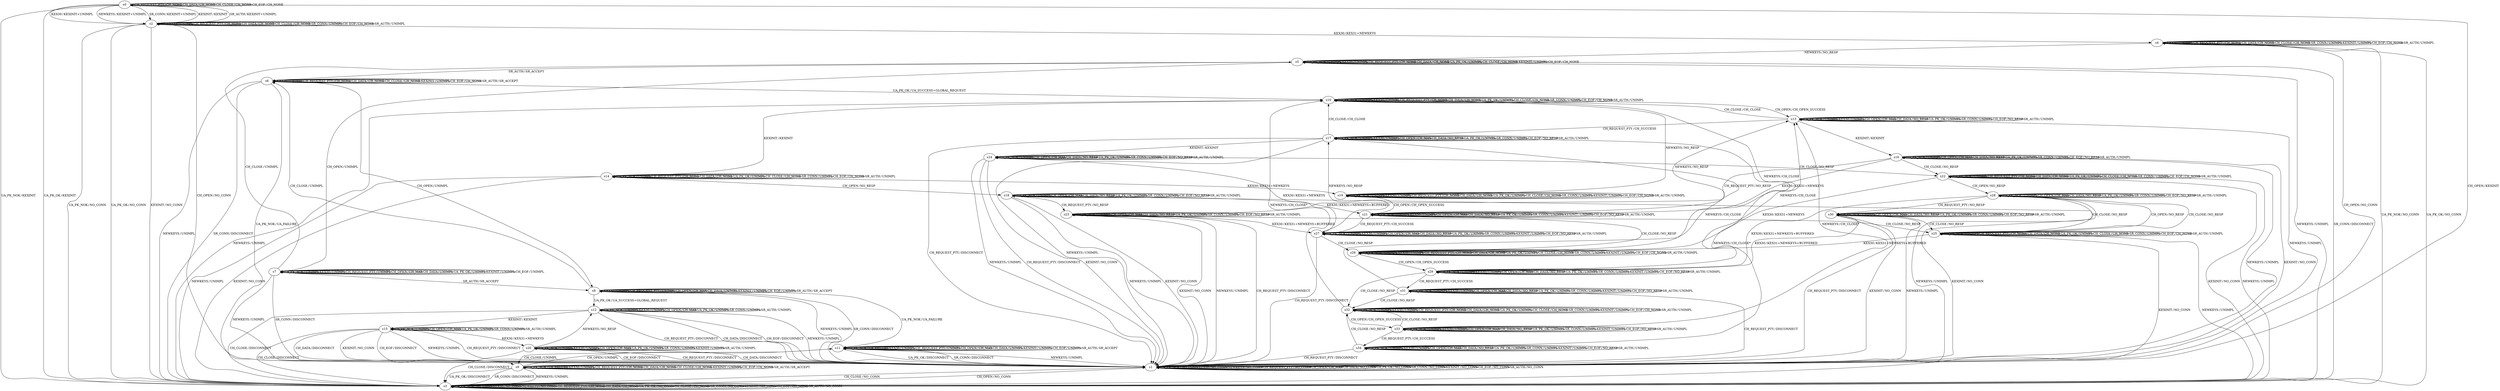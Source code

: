 digraph G {
label=""
s0
s1
s2
s3
s4
s5
s6
s7
s8
s9
s10
s11
s12
s13
s14
s15
s16
s17
s18
s19
s20
s21
s22
s23
s24
s25
s26
s27
s28
s29
s30
s31
s32
s33
s34
s0 [label="s0"];
s0 -> s3[label=<<table border="0" cellpadding="1" cellspacing="0"><tr><td>UA_PK_NOK</td><td>/</td><td>KEXINIT</td></tr></table>>]
s0 -> s2[label=<<table border="0" cellpadding="1" cellspacing="0"><tr><td>KEX30</td><td>/</td><td>KEXINIT+UNIMPL</td></tr></table>>]
s0 -> s2[label=<<table border="0" cellpadding="1" cellspacing="0"><tr><td>NEWKEYS</td><td>/</td><td>KEXINIT+UNIMPL</td></tr></table>>]
s0 -> s0[label=<<table border="0" cellpadding="1" cellspacing="0"><tr><td>CH_REQUEST_PTY</td><td>/</td><td>CH_NONE</td></tr></table>>]
s0 -> s1[label=<<table border="0" cellpadding="1" cellspacing="0"><tr><td>CH_OPEN</td><td>/</td><td>KEXINIT</td></tr></table>>]
s0 -> s0[label=<<table border="0" cellpadding="1" cellspacing="0"><tr><td>CH_DATA</td><td>/</td><td>CH_NONE</td></tr></table>>]
s0 -> s3[label=<<table border="0" cellpadding="1" cellspacing="0"><tr><td>UA_PK_OK</td><td>/</td><td>KEXINIT</td></tr></table>>]
s0 -> s0[label=<<table border="0" cellpadding="1" cellspacing="0"><tr><td>CH_CLOSE</td><td>/</td><td>CH_NONE</td></tr></table>>]
s0 -> s2[label=<<table border="0" cellpadding="1" cellspacing="0"><tr><td>SR_CONN</td><td>/</td><td>KEXINIT+UNIMPL</td></tr></table>>]
s0 -> s2[label=<<table border="0" cellpadding="1" cellspacing="0"><tr><td>KEXINIT</td><td>/</td><td>KEXINIT</td></tr></table>>]
s0 -> s0[label=<<table border="0" cellpadding="1" cellspacing="0"><tr><td>CH_EOF</td><td>/</td><td>CH_NONE</td></tr></table>>]
s0 -> s2[label=<<table border="0" cellpadding="1" cellspacing="0"><tr><td>SR_AUTH</td><td>/</td><td>KEXINIT+UNIMPL</td></tr></table>>]
s1 [label="s1"];
s1 -> s1[label=<<table border="0" cellpadding="1" cellspacing="0"><tr><td>UA_PK_NOK</td><td>/</td><td>NO_CONN</td></tr></table>>]
s1 -> s1[label=<<table border="0" cellpadding="1" cellspacing="0"><tr><td>KEX30</td><td>/</td><td>NO_CONN</td></tr></table>>]
s1 -> s1[label=<<table border="0" cellpadding="1" cellspacing="0"><tr><td>NEWKEYS</td><td>/</td><td>NO_CONN</td></tr></table>>]
s1 -> s1[label=<<table border="0" cellpadding="1" cellspacing="0"><tr><td>CH_REQUEST_PTY</td><td>/</td><td>NO_CONN</td></tr></table>>]
s1 -> s1[label=<<table border="0" cellpadding="1" cellspacing="0"><tr><td>CH_OPEN</td><td>/</td><td>CH_MAX</td></tr></table>>]
s1 -> s1[label=<<table border="0" cellpadding="1" cellspacing="0"><tr><td>CH_DATA</td><td>/</td><td>NO_CONN</td></tr></table>>]
s1 -> s1[label=<<table border="0" cellpadding="1" cellspacing="0"><tr><td>UA_PK_OK</td><td>/</td><td>NO_CONN</td></tr></table>>]
s1 -> s3[label=<<table border="0" cellpadding="1" cellspacing="0"><tr><td>CH_CLOSE</td><td>/</td><td>NO_CONN</td></tr></table>>]
s1 -> s1[label=<<table border="0" cellpadding="1" cellspacing="0"><tr><td>SR_CONN</td><td>/</td><td>NO_CONN</td></tr></table>>]
s1 -> s1[label=<<table border="0" cellpadding="1" cellspacing="0"><tr><td>KEXINIT</td><td>/</td><td>NO_CONN</td></tr></table>>]
s1 -> s1[label=<<table border="0" cellpadding="1" cellspacing="0"><tr><td>CH_EOF</td><td>/</td><td>NO_CONN</td></tr></table>>]
s1 -> s1[label=<<table border="0" cellpadding="1" cellspacing="0"><tr><td>SR_AUTH</td><td>/</td><td>NO_CONN</td></tr></table>>]
s2 [label="s2"];
s2 -> s3[label=<<table border="0" cellpadding="1" cellspacing="0"><tr><td>UA_PK_NOK</td><td>/</td><td>NO_CONN</td></tr></table>>]
s2 -> s4[label=<<table border="0" cellpadding="1" cellspacing="0"><tr><td>KEX30</td><td>/</td><td>KEX31+NEWKEYS</td></tr></table>>]
s2 -> s2[label=<<table border="0" cellpadding="1" cellspacing="0"><tr><td>NEWKEYS</td><td>/</td><td>UNIMPL</td></tr></table>>]
s2 -> s2[label=<<table border="0" cellpadding="1" cellspacing="0"><tr><td>CH_REQUEST_PTY</td><td>/</td><td>CH_NONE</td></tr></table>>]
s2 -> s1[label=<<table border="0" cellpadding="1" cellspacing="0"><tr><td>CH_OPEN</td><td>/</td><td>NO_CONN</td></tr></table>>]
s2 -> s2[label=<<table border="0" cellpadding="1" cellspacing="0"><tr><td>CH_DATA</td><td>/</td><td>CH_NONE</td></tr></table>>]
s2 -> s3[label=<<table border="0" cellpadding="1" cellspacing="0"><tr><td>UA_PK_OK</td><td>/</td><td>NO_CONN</td></tr></table>>]
s2 -> s2[label=<<table border="0" cellpadding="1" cellspacing="0"><tr><td>CH_CLOSE</td><td>/</td><td>CH_NONE</td></tr></table>>]
s2 -> s2[label=<<table border="0" cellpadding="1" cellspacing="0"><tr><td>SR_CONN</td><td>/</td><td>UNIMPL</td></tr></table>>]
s2 -> s3[label=<<table border="0" cellpadding="1" cellspacing="0"><tr><td>KEXINIT</td><td>/</td><td>NO_CONN</td></tr></table>>]
s2 -> s2[label=<<table border="0" cellpadding="1" cellspacing="0"><tr><td>CH_EOF</td><td>/</td><td>CH_NONE</td></tr></table>>]
s2 -> s2[label=<<table border="0" cellpadding="1" cellspacing="0"><tr><td>SR_AUTH</td><td>/</td><td>UNIMPL</td></tr></table>>]
s3 [label="s3"];
s3 -> s3[label=<<table border="0" cellpadding="1" cellspacing="0"><tr><td>UA_PK_NOK</td><td>/</td><td>NO_CONN</td></tr></table>>]
s3 -> s3[label=<<table border="0" cellpadding="1" cellspacing="0"><tr><td>KEX30</td><td>/</td><td>NO_CONN</td></tr></table>>]
s3 -> s3[label=<<table border="0" cellpadding="1" cellspacing="0"><tr><td>NEWKEYS</td><td>/</td><td>NO_CONN</td></tr></table>>]
s3 -> s3[label=<<table border="0" cellpadding="1" cellspacing="0"><tr><td>CH_REQUEST_PTY</td><td>/</td><td>CH_NONE</td></tr></table>>]
s3 -> s1[label=<<table border="0" cellpadding="1" cellspacing="0"><tr><td>CH_OPEN</td><td>/</td><td>NO_CONN</td></tr></table>>]
s3 -> s3[label=<<table border="0" cellpadding="1" cellspacing="0"><tr><td>CH_DATA</td><td>/</td><td>CH_NONE</td></tr></table>>]
s3 -> s3[label=<<table border="0" cellpadding="1" cellspacing="0"><tr><td>UA_PK_OK</td><td>/</td><td>NO_CONN</td></tr></table>>]
s3 -> s3[label=<<table border="0" cellpadding="1" cellspacing="0"><tr><td>CH_CLOSE</td><td>/</td><td>CH_NONE</td></tr></table>>]
s3 -> s3[label=<<table border="0" cellpadding="1" cellspacing="0"><tr><td>SR_CONN</td><td>/</td><td>NO_CONN</td></tr></table>>]
s3 -> s3[label=<<table border="0" cellpadding="1" cellspacing="0"><tr><td>KEXINIT</td><td>/</td><td>NO_CONN</td></tr></table>>]
s3 -> s3[label=<<table border="0" cellpadding="1" cellspacing="0"><tr><td>CH_EOF</td><td>/</td><td>CH_NONE</td></tr></table>>]
s3 -> s3[label=<<table border="0" cellpadding="1" cellspacing="0"><tr><td>SR_AUTH</td><td>/</td><td>NO_CONN</td></tr></table>>]
s4 [label="s4"];
s4 -> s3[label=<<table border="0" cellpadding="1" cellspacing="0"><tr><td>UA_PK_NOK</td><td>/</td><td>NO_CONN</td></tr></table>>]
s4 -> s4[label=<<table border="0" cellpadding="1" cellspacing="0"><tr><td>KEX30</td><td>/</td><td>UNIMPL</td></tr></table>>]
s4 -> s5[label=<<table border="0" cellpadding="1" cellspacing="0"><tr><td>NEWKEYS</td><td>/</td><td>NO_RESP</td></tr></table>>]
s4 -> s4[label=<<table border="0" cellpadding="1" cellspacing="0"><tr><td>CH_REQUEST_PTY</td><td>/</td><td>CH_NONE</td></tr></table>>]
s4 -> s1[label=<<table border="0" cellpadding="1" cellspacing="0"><tr><td>CH_OPEN</td><td>/</td><td>NO_CONN</td></tr></table>>]
s4 -> s4[label=<<table border="0" cellpadding="1" cellspacing="0"><tr><td>CH_DATA</td><td>/</td><td>CH_NONE</td></tr></table>>]
s4 -> s3[label=<<table border="0" cellpadding="1" cellspacing="0"><tr><td>UA_PK_OK</td><td>/</td><td>NO_CONN</td></tr></table>>]
s4 -> s4[label=<<table border="0" cellpadding="1" cellspacing="0"><tr><td>CH_CLOSE</td><td>/</td><td>CH_NONE</td></tr></table>>]
s4 -> s4[label=<<table border="0" cellpadding="1" cellspacing="0"><tr><td>SR_CONN</td><td>/</td><td>UNIMPL</td></tr></table>>]
s4 -> s4[label=<<table border="0" cellpadding="1" cellspacing="0"><tr><td>KEXINIT</td><td>/</td><td>UNIMPL</td></tr></table>>]
s4 -> s4[label=<<table border="0" cellpadding="1" cellspacing="0"><tr><td>CH_EOF</td><td>/</td><td>CH_NONE</td></tr></table>>]
s4 -> s4[label=<<table border="0" cellpadding="1" cellspacing="0"><tr><td>SR_AUTH</td><td>/</td><td>UNIMPL</td></tr></table>>]
s5 [label="s5"];
s5 -> s5[label=<<table border="0" cellpadding="1" cellspacing="0"><tr><td>UA_PK_NOK</td><td>/</td><td>UNIMPL</td></tr></table>>]
s5 -> s5[label=<<table border="0" cellpadding="1" cellspacing="0"><tr><td>KEX30</td><td>/</td><td>UNIMPL</td></tr></table>>]
s5 -> s3[label=<<table border="0" cellpadding="1" cellspacing="0"><tr><td>NEWKEYS</td><td>/</td><td>UNIMPL</td></tr></table>>]
s5 -> s5[label=<<table border="0" cellpadding="1" cellspacing="0"><tr><td>CH_REQUEST_PTY</td><td>/</td><td>CH_NONE</td></tr></table>>]
s5 -> s7[label=<<table border="0" cellpadding="1" cellspacing="0"><tr><td>CH_OPEN</td><td>/</td><td>UNIMPL</td></tr></table>>]
s5 -> s5[label=<<table border="0" cellpadding="1" cellspacing="0"><tr><td>CH_DATA</td><td>/</td><td>CH_NONE</td></tr></table>>]
s5 -> s5[label=<<table border="0" cellpadding="1" cellspacing="0"><tr><td>UA_PK_OK</td><td>/</td><td>UNIMPL</td></tr></table>>]
s5 -> s5[label=<<table border="0" cellpadding="1" cellspacing="0"><tr><td>CH_CLOSE</td><td>/</td><td>CH_NONE</td></tr></table>>]
s5 -> s3[label=<<table border="0" cellpadding="1" cellspacing="0"><tr><td>SR_CONN</td><td>/</td><td>DISCONNECT</td></tr></table>>]
s5 -> s5[label=<<table border="0" cellpadding="1" cellspacing="0"><tr><td>KEXINIT</td><td>/</td><td>UNIMPL</td></tr></table>>]
s5 -> s5[label=<<table border="0" cellpadding="1" cellspacing="0"><tr><td>CH_EOF</td><td>/</td><td>CH_NONE</td></tr></table>>]
s5 -> s6[label=<<table border="0" cellpadding="1" cellspacing="0"><tr><td>SR_AUTH</td><td>/</td><td>SR_ACCEPT</td></tr></table>>]
s6 [label="s6"];
s6 -> s9[label=<<table border="0" cellpadding="1" cellspacing="0"><tr><td>UA_PK_NOK</td><td>/</td><td>UA_FAILURE</td></tr></table>>]
s6 -> s6[label=<<table border="0" cellpadding="1" cellspacing="0"><tr><td>KEX30</td><td>/</td><td>UNIMPL</td></tr></table>>]
s6 -> s3[label=<<table border="0" cellpadding="1" cellspacing="0"><tr><td>NEWKEYS</td><td>/</td><td>UNIMPL</td></tr></table>>]
s6 -> s6[label=<<table border="0" cellpadding="1" cellspacing="0"><tr><td>CH_REQUEST_PTY</td><td>/</td><td>CH_NONE</td></tr></table>>]
s6 -> s8[label=<<table border="0" cellpadding="1" cellspacing="0"><tr><td>CH_OPEN</td><td>/</td><td>UNIMPL</td></tr></table>>]
s6 -> s6[label=<<table border="0" cellpadding="1" cellspacing="0"><tr><td>CH_DATA</td><td>/</td><td>CH_NONE</td></tr></table>>]
s6 -> s10[label=<<table border="0" cellpadding="1" cellspacing="0"><tr><td>UA_PK_OK</td><td>/</td><td>UA_SUCCESS+GLOBAL_REQUEST</td></tr></table>>]
s6 -> s6[label=<<table border="0" cellpadding="1" cellspacing="0"><tr><td>CH_CLOSE</td><td>/</td><td>CH_NONE</td></tr></table>>]
s6 -> s3[label=<<table border="0" cellpadding="1" cellspacing="0"><tr><td>SR_CONN</td><td>/</td><td>DISCONNECT</td></tr></table>>]
s6 -> s6[label=<<table border="0" cellpadding="1" cellspacing="0"><tr><td>KEXINIT</td><td>/</td><td>UNIMPL</td></tr></table>>]
s6 -> s6[label=<<table border="0" cellpadding="1" cellspacing="0"><tr><td>CH_EOF</td><td>/</td><td>CH_NONE</td></tr></table>>]
s6 -> s6[label=<<table border="0" cellpadding="1" cellspacing="0"><tr><td>SR_AUTH</td><td>/</td><td>SR_ACCEPT</td></tr></table>>]
s7 [label="s7"];
s7 -> s7[label=<<table border="0" cellpadding="1" cellspacing="0"><tr><td>UA_PK_NOK</td><td>/</td><td>UNIMPL</td></tr></table>>]
s7 -> s7[label=<<table border="0" cellpadding="1" cellspacing="0"><tr><td>KEX30</td><td>/</td><td>UNIMPL</td></tr></table>>]
s7 -> s1[label=<<table border="0" cellpadding="1" cellspacing="0"><tr><td>NEWKEYS</td><td>/</td><td>UNIMPL</td></tr></table>>]
s7 -> s7[label=<<table border="0" cellpadding="1" cellspacing="0"><tr><td>CH_REQUEST_PTY</td><td>/</td><td>UNIMPL</td></tr></table>>]
s7 -> s7[label=<<table border="0" cellpadding="1" cellspacing="0"><tr><td>CH_OPEN</td><td>/</td><td>CH_MAX</td></tr></table>>]
s7 -> s7[label=<<table border="0" cellpadding="1" cellspacing="0"><tr><td>CH_DATA</td><td>/</td><td>UNIMPL</td></tr></table>>]
s7 -> s7[label=<<table border="0" cellpadding="1" cellspacing="0"><tr><td>UA_PK_OK</td><td>/</td><td>UNIMPL</td></tr></table>>]
s7 -> s5[label=<<table border="0" cellpadding="1" cellspacing="0"><tr><td>CH_CLOSE</td><td>/</td><td>UNIMPL</td></tr></table>>]
s7 -> s1[label=<<table border="0" cellpadding="1" cellspacing="0"><tr><td>SR_CONN</td><td>/</td><td>DISCONNECT</td></tr></table>>]
s7 -> s7[label=<<table border="0" cellpadding="1" cellspacing="0"><tr><td>KEXINIT</td><td>/</td><td>UNIMPL</td></tr></table>>]
s7 -> s7[label=<<table border="0" cellpadding="1" cellspacing="0"><tr><td>CH_EOF</td><td>/</td><td>UNIMPL</td></tr></table>>]
s7 -> s8[label=<<table border="0" cellpadding="1" cellspacing="0"><tr><td>SR_AUTH</td><td>/</td><td>SR_ACCEPT</td></tr></table>>]
s8 [label="s8"];
s8 -> s11[label=<<table border="0" cellpadding="1" cellspacing="0"><tr><td>UA_PK_NOK</td><td>/</td><td>UA_FAILURE</td></tr></table>>]
s8 -> s8[label=<<table border="0" cellpadding="1" cellspacing="0"><tr><td>KEX30</td><td>/</td><td>UNIMPL</td></tr></table>>]
s8 -> s1[label=<<table border="0" cellpadding="1" cellspacing="0"><tr><td>NEWKEYS</td><td>/</td><td>UNIMPL</td></tr></table>>]
s8 -> s8[label=<<table border="0" cellpadding="1" cellspacing="0"><tr><td>CH_REQUEST_PTY</td><td>/</td><td>UNIMPL</td></tr></table>>]
s8 -> s8[label=<<table border="0" cellpadding="1" cellspacing="0"><tr><td>CH_OPEN</td><td>/</td><td>CH_MAX</td></tr></table>>]
s8 -> s8[label=<<table border="0" cellpadding="1" cellspacing="0"><tr><td>CH_DATA</td><td>/</td><td>UNIMPL</td></tr></table>>]
s8 -> s12[label=<<table border="0" cellpadding="1" cellspacing="0"><tr><td>UA_PK_OK</td><td>/</td><td>UA_SUCCESS+GLOBAL_REQUEST</td></tr></table>>]
s8 -> s6[label=<<table border="0" cellpadding="1" cellspacing="0"><tr><td>CH_CLOSE</td><td>/</td><td>UNIMPL</td></tr></table>>]
s8 -> s1[label=<<table border="0" cellpadding="1" cellspacing="0"><tr><td>SR_CONN</td><td>/</td><td>DISCONNECT</td></tr></table>>]
s8 -> s8[label=<<table border="0" cellpadding="1" cellspacing="0"><tr><td>KEXINIT</td><td>/</td><td>UNIMPL</td></tr></table>>]
s8 -> s8[label=<<table border="0" cellpadding="1" cellspacing="0"><tr><td>CH_EOF</td><td>/</td><td>UNIMPL</td></tr></table>>]
s8 -> s8[label=<<table border="0" cellpadding="1" cellspacing="0"><tr><td>SR_AUTH</td><td>/</td><td>SR_ACCEPT</td></tr></table>>]
s9 [label="s9"];
s9 -> s9[label=<<table border="0" cellpadding="1" cellspacing="0"><tr><td>UA_PK_NOK</td><td>/</td><td>UA_FAILURE</td></tr></table>>]
s9 -> s9[label=<<table border="0" cellpadding="1" cellspacing="0"><tr><td>KEX30</td><td>/</td><td>UNIMPL</td></tr></table>>]
s9 -> s3[label=<<table border="0" cellpadding="1" cellspacing="0"><tr><td>NEWKEYS</td><td>/</td><td>UNIMPL</td></tr></table>>]
s9 -> s9[label=<<table border="0" cellpadding="1" cellspacing="0"><tr><td>CH_REQUEST_PTY</td><td>/</td><td>CH_NONE</td></tr></table>>]
s9 -> s11[label=<<table border="0" cellpadding="1" cellspacing="0"><tr><td>CH_OPEN</td><td>/</td><td>UNIMPL</td></tr></table>>]
s9 -> s9[label=<<table border="0" cellpadding="1" cellspacing="0"><tr><td>CH_DATA</td><td>/</td><td>CH_NONE</td></tr></table>>]
s9 -> s3[label=<<table border="0" cellpadding="1" cellspacing="0"><tr><td>UA_PK_OK</td><td>/</td><td>DISCONNECT</td></tr></table>>]
s9 -> s9[label=<<table border="0" cellpadding="1" cellspacing="0"><tr><td>CH_CLOSE</td><td>/</td><td>CH_NONE</td></tr></table>>]
s9 -> s3[label=<<table border="0" cellpadding="1" cellspacing="0"><tr><td>SR_CONN</td><td>/</td><td>DISCONNECT</td></tr></table>>]
s9 -> s9[label=<<table border="0" cellpadding="1" cellspacing="0"><tr><td>KEXINIT</td><td>/</td><td>UNIMPL</td></tr></table>>]
s9 -> s9[label=<<table border="0" cellpadding="1" cellspacing="0"><tr><td>CH_EOF</td><td>/</td><td>CH_NONE</td></tr></table>>]
s9 -> s9[label=<<table border="0" cellpadding="1" cellspacing="0"><tr><td>SR_AUTH</td><td>/</td><td>SR_ACCEPT</td></tr></table>>]
s10 [label="s10"];
s10 -> s10[label=<<table border="0" cellpadding="1" cellspacing="0"><tr><td>UA_PK_NOK</td><td>/</td><td>UNIMPL</td></tr></table>>]
s10 -> s10[label=<<table border="0" cellpadding="1" cellspacing="0"><tr><td>KEX30</td><td>/</td><td>UNIMPL</td></tr></table>>]
s10 -> s3[label=<<table border="0" cellpadding="1" cellspacing="0"><tr><td>NEWKEYS</td><td>/</td><td>UNIMPL</td></tr></table>>]
s10 -> s10[label=<<table border="0" cellpadding="1" cellspacing="0"><tr><td>CH_REQUEST_PTY</td><td>/</td><td>CH_NONE</td></tr></table>>]
s10 -> s13[label=<<table border="0" cellpadding="1" cellspacing="0"><tr><td>CH_OPEN</td><td>/</td><td>CH_OPEN_SUCCESS</td></tr></table>>]
s10 -> s10[label=<<table border="0" cellpadding="1" cellspacing="0"><tr><td>CH_DATA</td><td>/</td><td>CH_NONE</td></tr></table>>]
s10 -> s10[label=<<table border="0" cellpadding="1" cellspacing="0"><tr><td>UA_PK_OK</td><td>/</td><td>UNIMPL</td></tr></table>>]
s10 -> s10[label=<<table border="0" cellpadding="1" cellspacing="0"><tr><td>CH_CLOSE</td><td>/</td><td>CH_NONE</td></tr></table>>]
s10 -> s10[label=<<table border="0" cellpadding="1" cellspacing="0"><tr><td>SR_CONN</td><td>/</td><td>UNIMPL</td></tr></table>>]
s10 -> s14[label=<<table border="0" cellpadding="1" cellspacing="0"><tr><td>KEXINIT</td><td>/</td><td>KEXINIT</td></tr></table>>]
s10 -> s10[label=<<table border="0" cellpadding="1" cellspacing="0"><tr><td>CH_EOF</td><td>/</td><td>CH_NONE</td></tr></table>>]
s10 -> s10[label=<<table border="0" cellpadding="1" cellspacing="0"><tr><td>SR_AUTH</td><td>/</td><td>UNIMPL</td></tr></table>>]
s11 [label="s11"];
s11 -> s11[label=<<table border="0" cellpadding="1" cellspacing="0"><tr><td>UA_PK_NOK</td><td>/</td><td>UA_FAILURE</td></tr></table>>]
s11 -> s11[label=<<table border="0" cellpadding="1" cellspacing="0"><tr><td>KEX30</td><td>/</td><td>UNIMPL</td></tr></table>>]
s11 -> s1[label=<<table border="0" cellpadding="1" cellspacing="0"><tr><td>NEWKEYS</td><td>/</td><td>UNIMPL</td></tr></table>>]
s11 -> s11[label=<<table border="0" cellpadding="1" cellspacing="0"><tr><td>CH_REQUEST_PTY</td><td>/</td><td>UNIMPL</td></tr></table>>]
s11 -> s11[label=<<table border="0" cellpadding="1" cellspacing="0"><tr><td>CH_OPEN</td><td>/</td><td>CH_MAX</td></tr></table>>]
s11 -> s11[label=<<table border="0" cellpadding="1" cellspacing="0"><tr><td>CH_DATA</td><td>/</td><td>UNIMPL</td></tr></table>>]
s11 -> s1[label=<<table border="0" cellpadding="1" cellspacing="0"><tr><td>UA_PK_OK</td><td>/</td><td>DISCONNECT</td></tr></table>>]
s11 -> s9[label=<<table border="0" cellpadding="1" cellspacing="0"><tr><td>CH_CLOSE</td><td>/</td><td>UNIMPL</td></tr></table>>]
s11 -> s1[label=<<table border="0" cellpadding="1" cellspacing="0"><tr><td>SR_CONN</td><td>/</td><td>DISCONNECT</td></tr></table>>]
s11 -> s11[label=<<table border="0" cellpadding="1" cellspacing="0"><tr><td>KEXINIT</td><td>/</td><td>UNIMPL</td></tr></table>>]
s11 -> s11[label=<<table border="0" cellpadding="1" cellspacing="0"><tr><td>CH_EOF</td><td>/</td><td>UNIMPL</td></tr></table>>]
s11 -> s11[label=<<table border="0" cellpadding="1" cellspacing="0"><tr><td>SR_AUTH</td><td>/</td><td>SR_ACCEPT</td></tr></table>>]
s12 [label="s12"];
s12 -> s12[label=<<table border="0" cellpadding="1" cellspacing="0"><tr><td>UA_PK_NOK</td><td>/</td><td>UNIMPL</td></tr></table>>]
s12 -> s12[label=<<table border="0" cellpadding="1" cellspacing="0"><tr><td>KEX30</td><td>/</td><td>UNIMPL</td></tr></table>>]
s12 -> s1[label=<<table border="0" cellpadding="1" cellspacing="0"><tr><td>NEWKEYS</td><td>/</td><td>UNIMPL</td></tr></table>>]
s12 -> s1[label=<<table border="0" cellpadding="1" cellspacing="0"><tr><td>CH_REQUEST_PTY</td><td>/</td><td>DISCONNECT</td></tr></table>>]
s12 -> s12[label=<<table border="0" cellpadding="1" cellspacing="0"><tr><td>CH_OPEN</td><td>/</td><td>CH_MAX</td></tr></table>>]
s12 -> s1[label=<<table border="0" cellpadding="1" cellspacing="0"><tr><td>CH_DATA</td><td>/</td><td>DISCONNECT</td></tr></table>>]
s12 -> s12[label=<<table border="0" cellpadding="1" cellspacing="0"><tr><td>UA_PK_OK</td><td>/</td><td>UNIMPL</td></tr></table>>]
s12 -> s3[label=<<table border="0" cellpadding="1" cellspacing="0"><tr><td>CH_CLOSE</td><td>/</td><td>DISCONNECT</td></tr></table>>]
s12 -> s12[label=<<table border="0" cellpadding="1" cellspacing="0"><tr><td>SR_CONN</td><td>/</td><td>UNIMPL</td></tr></table>>]
s12 -> s15[label=<<table border="0" cellpadding="1" cellspacing="0"><tr><td>KEXINIT</td><td>/</td><td>KEXINIT</td></tr></table>>]
s12 -> s1[label=<<table border="0" cellpadding="1" cellspacing="0"><tr><td>CH_EOF</td><td>/</td><td>DISCONNECT</td></tr></table>>]
s12 -> s12[label=<<table border="0" cellpadding="1" cellspacing="0"><tr><td>SR_AUTH</td><td>/</td><td>UNIMPL</td></tr></table>>]
s13 [label="s13"];
s13 -> s13[label=<<table border="0" cellpadding="1" cellspacing="0"><tr><td>UA_PK_NOK</td><td>/</td><td>UNIMPL</td></tr></table>>]
s13 -> s13[label=<<table border="0" cellpadding="1" cellspacing="0"><tr><td>KEX30</td><td>/</td><td>UNIMPL</td></tr></table>>]
s13 -> s1[label=<<table border="0" cellpadding="1" cellspacing="0"><tr><td>NEWKEYS</td><td>/</td><td>UNIMPL</td></tr></table>>]
s13 -> s17[label=<<table border="0" cellpadding="1" cellspacing="0"><tr><td>CH_REQUEST_PTY</td><td>/</td><td>CH_SUCCESS</td></tr></table>>]
s13 -> s13[label=<<table border="0" cellpadding="1" cellspacing="0"><tr><td>CH_OPEN</td><td>/</td><td>CH_MAX</td></tr></table>>]
s13 -> s13[label=<<table border="0" cellpadding="1" cellspacing="0"><tr><td>CH_DATA</td><td>/</td><td>NO_RESP</td></tr></table>>]
s13 -> s13[label=<<table border="0" cellpadding="1" cellspacing="0"><tr><td>UA_PK_OK</td><td>/</td><td>UNIMPL</td></tr></table>>]
s13 -> s10[label=<<table border="0" cellpadding="1" cellspacing="0"><tr><td>CH_CLOSE</td><td>/</td><td>CH_CLOSE</td></tr></table>>]
s13 -> s13[label=<<table border="0" cellpadding="1" cellspacing="0"><tr><td>SR_CONN</td><td>/</td><td>UNIMPL</td></tr></table>>]
s13 -> s16[label=<<table border="0" cellpadding="1" cellspacing="0"><tr><td>KEXINIT</td><td>/</td><td>KEXINIT</td></tr></table>>]
s13 -> s13[label=<<table border="0" cellpadding="1" cellspacing="0"><tr><td>CH_EOF</td><td>/</td><td>NO_RESP</td></tr></table>>]
s13 -> s13[label=<<table border="0" cellpadding="1" cellspacing="0"><tr><td>SR_AUTH</td><td>/</td><td>UNIMPL</td></tr></table>>]
s14 [label="s14"];
s14 -> s14[label=<<table border="0" cellpadding="1" cellspacing="0"><tr><td>UA_PK_NOK</td><td>/</td><td>UNIMPL</td></tr></table>>]
s14 -> s19[label=<<table border="0" cellpadding="1" cellspacing="0"><tr><td>KEX30</td><td>/</td><td>KEX31+NEWKEYS</td></tr></table>>]
s14 -> s3[label=<<table border="0" cellpadding="1" cellspacing="0"><tr><td>NEWKEYS</td><td>/</td><td>UNIMPL</td></tr></table>>]
s14 -> s14[label=<<table border="0" cellpadding="1" cellspacing="0"><tr><td>CH_REQUEST_PTY</td><td>/</td><td>CH_NONE</td></tr></table>>]
s14 -> s18[label=<<table border="0" cellpadding="1" cellspacing="0"><tr><td>CH_OPEN</td><td>/</td><td>NO_RESP</td></tr></table>>]
s14 -> s14[label=<<table border="0" cellpadding="1" cellspacing="0"><tr><td>CH_DATA</td><td>/</td><td>CH_NONE</td></tr></table>>]
s14 -> s14[label=<<table border="0" cellpadding="1" cellspacing="0"><tr><td>UA_PK_OK</td><td>/</td><td>UNIMPL</td></tr></table>>]
s14 -> s14[label=<<table border="0" cellpadding="1" cellspacing="0"><tr><td>CH_CLOSE</td><td>/</td><td>CH_NONE</td></tr></table>>]
s14 -> s14[label=<<table border="0" cellpadding="1" cellspacing="0"><tr><td>SR_CONN</td><td>/</td><td>UNIMPL</td></tr></table>>]
s14 -> s3[label=<<table border="0" cellpadding="1" cellspacing="0"><tr><td>KEXINIT</td><td>/</td><td>NO_CONN</td></tr></table>>]
s14 -> s14[label=<<table border="0" cellpadding="1" cellspacing="0"><tr><td>CH_EOF</td><td>/</td><td>CH_NONE</td></tr></table>>]
s14 -> s14[label=<<table border="0" cellpadding="1" cellspacing="0"><tr><td>SR_AUTH</td><td>/</td><td>UNIMPL</td></tr></table>>]
s15 [label="s15"];
s15 -> s15[label=<<table border="0" cellpadding="1" cellspacing="0"><tr><td>UA_PK_NOK</td><td>/</td><td>UNIMPL</td></tr></table>>]
s15 -> s20[label=<<table border="0" cellpadding="1" cellspacing="0"><tr><td>KEX30</td><td>/</td><td>KEX31+NEWKEYS</td></tr></table>>]
s15 -> s1[label=<<table border="0" cellpadding="1" cellspacing="0"><tr><td>NEWKEYS</td><td>/</td><td>UNIMPL</td></tr></table>>]
s15 -> s1[label=<<table border="0" cellpadding="1" cellspacing="0"><tr><td>CH_REQUEST_PTY</td><td>/</td><td>DISCONNECT</td></tr></table>>]
s15 -> s15[label=<<table border="0" cellpadding="1" cellspacing="0"><tr><td>CH_OPEN</td><td>/</td><td>CH_MAX</td></tr></table>>]
s15 -> s1[label=<<table border="0" cellpadding="1" cellspacing="0"><tr><td>CH_DATA</td><td>/</td><td>DISCONNECT</td></tr></table>>]
s15 -> s15[label=<<table border="0" cellpadding="1" cellspacing="0"><tr><td>UA_PK_OK</td><td>/</td><td>UNIMPL</td></tr></table>>]
s15 -> s3[label=<<table border="0" cellpadding="1" cellspacing="0"><tr><td>CH_CLOSE</td><td>/</td><td>DISCONNECT</td></tr></table>>]
s15 -> s15[label=<<table border="0" cellpadding="1" cellspacing="0"><tr><td>SR_CONN</td><td>/</td><td>UNIMPL</td></tr></table>>]
s15 -> s1[label=<<table border="0" cellpadding="1" cellspacing="0"><tr><td>KEXINIT</td><td>/</td><td>NO_CONN</td></tr></table>>]
s15 -> s1[label=<<table border="0" cellpadding="1" cellspacing="0"><tr><td>CH_EOF</td><td>/</td><td>DISCONNECT</td></tr></table>>]
s15 -> s15[label=<<table border="0" cellpadding="1" cellspacing="0"><tr><td>SR_AUTH</td><td>/</td><td>UNIMPL</td></tr></table>>]
s16 [label="s16"];
s16 -> s16[label=<<table border="0" cellpadding="1" cellspacing="0"><tr><td>UA_PK_NOK</td><td>/</td><td>UNIMPL</td></tr></table>>]
s16 -> s21[label=<<table border="0" cellpadding="1" cellspacing="0"><tr><td>KEX30</td><td>/</td><td>KEX31+NEWKEYS</td></tr></table>>]
s16 -> s1[label=<<table border="0" cellpadding="1" cellspacing="0"><tr><td>NEWKEYS</td><td>/</td><td>UNIMPL</td></tr></table>>]
s16 -> s23[label=<<table border="0" cellpadding="1" cellspacing="0"><tr><td>CH_REQUEST_PTY</td><td>/</td><td>NO_RESP</td></tr></table>>]
s16 -> s16[label=<<table border="0" cellpadding="1" cellspacing="0"><tr><td>CH_OPEN</td><td>/</td><td>CH_MAX</td></tr></table>>]
s16 -> s16[label=<<table border="0" cellpadding="1" cellspacing="0"><tr><td>CH_DATA</td><td>/</td><td>NO_RESP</td></tr></table>>]
s16 -> s16[label=<<table border="0" cellpadding="1" cellspacing="0"><tr><td>UA_PK_OK</td><td>/</td><td>UNIMPL</td></tr></table>>]
s16 -> s22[label=<<table border="0" cellpadding="1" cellspacing="0"><tr><td>CH_CLOSE</td><td>/</td><td>NO_RESP</td></tr></table>>]
s16 -> s16[label=<<table border="0" cellpadding="1" cellspacing="0"><tr><td>SR_CONN</td><td>/</td><td>UNIMPL</td></tr></table>>]
s16 -> s1[label=<<table border="0" cellpadding="1" cellspacing="0"><tr><td>KEXINIT</td><td>/</td><td>NO_CONN</td></tr></table>>]
s16 -> s16[label=<<table border="0" cellpadding="1" cellspacing="0"><tr><td>CH_EOF</td><td>/</td><td>NO_RESP</td></tr></table>>]
s16 -> s16[label=<<table border="0" cellpadding="1" cellspacing="0"><tr><td>SR_AUTH</td><td>/</td><td>UNIMPL</td></tr></table>>]
s17 [label="s17"];
s17 -> s17[label=<<table border="0" cellpadding="1" cellspacing="0"><tr><td>UA_PK_NOK</td><td>/</td><td>UNIMPL</td></tr></table>>]
s17 -> s17[label=<<table border="0" cellpadding="1" cellspacing="0"><tr><td>KEX30</td><td>/</td><td>UNIMPL</td></tr></table>>]
s17 -> s1[label=<<table border="0" cellpadding="1" cellspacing="0"><tr><td>NEWKEYS</td><td>/</td><td>UNIMPL</td></tr></table>>]
s17 -> s1[label=<<table border="0" cellpadding="1" cellspacing="0"><tr><td>CH_REQUEST_PTY</td><td>/</td><td>DISCONNECT</td></tr></table>>]
s17 -> s17[label=<<table border="0" cellpadding="1" cellspacing="0"><tr><td>CH_OPEN</td><td>/</td><td>CH_MAX</td></tr></table>>]
s17 -> s17[label=<<table border="0" cellpadding="1" cellspacing="0"><tr><td>CH_DATA</td><td>/</td><td>NO_RESP</td></tr></table>>]
s17 -> s17[label=<<table border="0" cellpadding="1" cellspacing="0"><tr><td>UA_PK_OK</td><td>/</td><td>UNIMPL</td></tr></table>>]
s17 -> s10[label=<<table border="0" cellpadding="1" cellspacing="0"><tr><td>CH_CLOSE</td><td>/</td><td>CH_CLOSE</td></tr></table>>]
s17 -> s17[label=<<table border="0" cellpadding="1" cellspacing="0"><tr><td>SR_CONN</td><td>/</td><td>UNIMPL</td></tr></table>>]
s17 -> s24[label=<<table border="0" cellpadding="1" cellspacing="0"><tr><td>KEXINIT</td><td>/</td><td>KEXINIT</td></tr></table>>]
s17 -> s17[label=<<table border="0" cellpadding="1" cellspacing="0"><tr><td>CH_EOF</td><td>/</td><td>NO_RESP</td></tr></table>>]
s17 -> s17[label=<<table border="0" cellpadding="1" cellspacing="0"><tr><td>SR_AUTH</td><td>/</td><td>UNIMPL</td></tr></table>>]
s18 [label="s18"];
s18 -> s18[label=<<table border="0" cellpadding="1" cellspacing="0"><tr><td>UA_PK_NOK</td><td>/</td><td>UNIMPL</td></tr></table>>]
s18 -> s21[label=<<table border="0" cellpadding="1" cellspacing="0"><tr><td>KEX30</td><td>/</td><td>KEX31+NEWKEYS+BUFFERED</td></tr></table>>]
s18 -> s1[label=<<table border="0" cellpadding="1" cellspacing="0"><tr><td>NEWKEYS</td><td>/</td><td>UNIMPL</td></tr></table>>]
s18 -> s23[label=<<table border="0" cellpadding="1" cellspacing="0"><tr><td>CH_REQUEST_PTY</td><td>/</td><td>NO_RESP</td></tr></table>>]
s18 -> s18[label=<<table border="0" cellpadding="1" cellspacing="0"><tr><td>CH_OPEN</td><td>/</td><td>CH_MAX</td></tr></table>>]
s18 -> s18[label=<<table border="0" cellpadding="1" cellspacing="0"><tr><td>CH_DATA</td><td>/</td><td>NO_RESP</td></tr></table>>]
s18 -> s18[label=<<table border="0" cellpadding="1" cellspacing="0"><tr><td>UA_PK_OK</td><td>/</td><td>UNIMPL</td></tr></table>>]
s18 -> s25[label=<<table border="0" cellpadding="1" cellspacing="0"><tr><td>CH_CLOSE</td><td>/</td><td>NO_RESP</td></tr></table>>]
s18 -> s18[label=<<table border="0" cellpadding="1" cellspacing="0"><tr><td>SR_CONN</td><td>/</td><td>UNIMPL</td></tr></table>>]
s18 -> s1[label=<<table border="0" cellpadding="1" cellspacing="0"><tr><td>KEXINIT</td><td>/</td><td>NO_CONN</td></tr></table>>]
s18 -> s18[label=<<table border="0" cellpadding="1" cellspacing="0"><tr><td>CH_EOF</td><td>/</td><td>NO_RESP</td></tr></table>>]
s18 -> s18[label=<<table border="0" cellpadding="1" cellspacing="0"><tr><td>SR_AUTH</td><td>/</td><td>UNIMPL</td></tr></table>>]
s19 [label="s19"];
s19 -> s19[label=<<table border="0" cellpadding="1" cellspacing="0"><tr><td>UA_PK_NOK</td><td>/</td><td>UNIMPL</td></tr></table>>]
s19 -> s19[label=<<table border="0" cellpadding="1" cellspacing="0"><tr><td>KEX30</td><td>/</td><td>UNIMPL</td></tr></table>>]
s19 -> s10[label=<<table border="0" cellpadding="1" cellspacing="0"><tr><td>NEWKEYS</td><td>/</td><td>NO_RESP</td></tr></table>>]
s19 -> s19[label=<<table border="0" cellpadding="1" cellspacing="0"><tr><td>CH_REQUEST_PTY</td><td>/</td><td>CH_NONE</td></tr></table>>]
s19 -> s21[label=<<table border="0" cellpadding="1" cellspacing="0"><tr><td>CH_OPEN</td><td>/</td><td>CH_OPEN_SUCCESS</td></tr></table>>]
s19 -> s19[label=<<table border="0" cellpadding="1" cellspacing="0"><tr><td>CH_DATA</td><td>/</td><td>CH_NONE</td></tr></table>>]
s19 -> s19[label=<<table border="0" cellpadding="1" cellspacing="0"><tr><td>UA_PK_OK</td><td>/</td><td>UNIMPL</td></tr></table>>]
s19 -> s19[label=<<table border="0" cellpadding="1" cellspacing="0"><tr><td>CH_CLOSE</td><td>/</td><td>CH_NONE</td></tr></table>>]
s19 -> s19[label=<<table border="0" cellpadding="1" cellspacing="0"><tr><td>SR_CONN</td><td>/</td><td>UNIMPL</td></tr></table>>]
s19 -> s19[label=<<table border="0" cellpadding="1" cellspacing="0"><tr><td>KEXINIT</td><td>/</td><td>UNIMPL</td></tr></table>>]
s19 -> s19[label=<<table border="0" cellpadding="1" cellspacing="0"><tr><td>CH_EOF</td><td>/</td><td>CH_NONE</td></tr></table>>]
s19 -> s19[label=<<table border="0" cellpadding="1" cellspacing="0"><tr><td>SR_AUTH</td><td>/</td><td>UNIMPL</td></tr></table>>]
s20 [label="s20"];
s20 -> s20[label=<<table border="0" cellpadding="1" cellspacing="0"><tr><td>UA_PK_NOK</td><td>/</td><td>UNIMPL</td></tr></table>>]
s20 -> s20[label=<<table border="0" cellpadding="1" cellspacing="0"><tr><td>KEX30</td><td>/</td><td>UNIMPL</td></tr></table>>]
s20 -> s12[label=<<table border="0" cellpadding="1" cellspacing="0"><tr><td>NEWKEYS</td><td>/</td><td>NO_RESP</td></tr></table>>]
s20 -> s1[label=<<table border="0" cellpadding="1" cellspacing="0"><tr><td>CH_REQUEST_PTY</td><td>/</td><td>DISCONNECT</td></tr></table>>]
s20 -> s20[label=<<table border="0" cellpadding="1" cellspacing="0"><tr><td>CH_OPEN</td><td>/</td><td>CH_MAX</td></tr></table>>]
s20 -> s1[label=<<table border="0" cellpadding="1" cellspacing="0"><tr><td>CH_DATA</td><td>/</td><td>DISCONNECT</td></tr></table>>]
s20 -> s20[label=<<table border="0" cellpadding="1" cellspacing="0"><tr><td>UA_PK_OK</td><td>/</td><td>UNIMPL</td></tr></table>>]
s20 -> s3[label=<<table border="0" cellpadding="1" cellspacing="0"><tr><td>CH_CLOSE</td><td>/</td><td>DISCONNECT</td></tr></table>>]
s20 -> s20[label=<<table border="0" cellpadding="1" cellspacing="0"><tr><td>SR_CONN</td><td>/</td><td>UNIMPL</td></tr></table>>]
s20 -> s20[label=<<table border="0" cellpadding="1" cellspacing="0"><tr><td>KEXINIT</td><td>/</td><td>UNIMPL</td></tr></table>>]
s20 -> s1[label=<<table border="0" cellpadding="1" cellspacing="0"><tr><td>CH_EOF</td><td>/</td><td>DISCONNECT</td></tr></table>>]
s20 -> s20[label=<<table border="0" cellpadding="1" cellspacing="0"><tr><td>SR_AUTH</td><td>/</td><td>UNIMPL</td></tr></table>>]
s21 [label="s21"];
s21 -> s21[label=<<table border="0" cellpadding="1" cellspacing="0"><tr><td>UA_PK_NOK</td><td>/</td><td>UNIMPL</td></tr></table>>]
s21 -> s21[label=<<table border="0" cellpadding="1" cellspacing="0"><tr><td>KEX30</td><td>/</td><td>UNIMPL</td></tr></table>>]
s21 -> s13[label=<<table border="0" cellpadding="1" cellspacing="0"><tr><td>NEWKEYS</td><td>/</td><td>NO_RESP</td></tr></table>>]
s21 -> s27[label=<<table border="0" cellpadding="1" cellspacing="0"><tr><td>CH_REQUEST_PTY</td><td>/</td><td>CH_SUCCESS</td></tr></table>>]
s21 -> s21[label=<<table border="0" cellpadding="1" cellspacing="0"><tr><td>CH_OPEN</td><td>/</td><td>CH_MAX</td></tr></table>>]
s21 -> s21[label=<<table border="0" cellpadding="1" cellspacing="0"><tr><td>CH_DATA</td><td>/</td><td>NO_RESP</td></tr></table>>]
s21 -> s21[label=<<table border="0" cellpadding="1" cellspacing="0"><tr><td>UA_PK_OK</td><td>/</td><td>UNIMPL</td></tr></table>>]
s21 -> s26[label=<<table border="0" cellpadding="1" cellspacing="0"><tr><td>CH_CLOSE</td><td>/</td><td>NO_RESP</td></tr></table>>]
s21 -> s21[label=<<table border="0" cellpadding="1" cellspacing="0"><tr><td>SR_CONN</td><td>/</td><td>UNIMPL</td></tr></table>>]
s21 -> s21[label=<<table border="0" cellpadding="1" cellspacing="0"><tr><td>KEXINIT</td><td>/</td><td>UNIMPL</td></tr></table>>]
s21 -> s21[label=<<table border="0" cellpadding="1" cellspacing="0"><tr><td>CH_EOF</td><td>/</td><td>NO_RESP</td></tr></table>>]
s21 -> s21[label=<<table border="0" cellpadding="1" cellspacing="0"><tr><td>SR_AUTH</td><td>/</td><td>UNIMPL</td></tr></table>>]
s22 [label="s22"];
s22 -> s22[label=<<table border="0" cellpadding="1" cellspacing="0"><tr><td>UA_PK_NOK</td><td>/</td><td>UNIMPL</td></tr></table>>]
s22 -> s26[label=<<table border="0" cellpadding="1" cellspacing="0"><tr><td>KEX30</td><td>/</td><td>KEX31+NEWKEYS</td></tr></table>>]
s22 -> s3[label=<<table border="0" cellpadding="1" cellspacing="0"><tr><td>NEWKEYS</td><td>/</td><td>UNIMPL</td></tr></table>>]
s22 -> s22[label=<<table border="0" cellpadding="1" cellspacing="0"><tr><td>CH_REQUEST_PTY</td><td>/</td><td>CH_NONE</td></tr></table>>]
s22 -> s28[label=<<table border="0" cellpadding="1" cellspacing="0"><tr><td>CH_OPEN</td><td>/</td><td>NO_RESP</td></tr></table>>]
s22 -> s22[label=<<table border="0" cellpadding="1" cellspacing="0"><tr><td>CH_DATA</td><td>/</td><td>CH_NONE</td></tr></table>>]
s22 -> s22[label=<<table border="0" cellpadding="1" cellspacing="0"><tr><td>UA_PK_OK</td><td>/</td><td>UNIMPL</td></tr></table>>]
s22 -> s22[label=<<table border="0" cellpadding="1" cellspacing="0"><tr><td>CH_CLOSE</td><td>/</td><td>CH_NONE</td></tr></table>>]
s22 -> s22[label=<<table border="0" cellpadding="1" cellspacing="0"><tr><td>SR_CONN</td><td>/</td><td>UNIMPL</td></tr></table>>]
s22 -> s3[label=<<table border="0" cellpadding="1" cellspacing="0"><tr><td>KEXINIT</td><td>/</td><td>NO_CONN</td></tr></table>>]
s22 -> s22[label=<<table border="0" cellpadding="1" cellspacing="0"><tr><td>CH_EOF</td><td>/</td><td>CH_NONE</td></tr></table>>]
s22 -> s22[label=<<table border="0" cellpadding="1" cellspacing="0"><tr><td>SR_AUTH</td><td>/</td><td>UNIMPL</td></tr></table>>]
s23 [label="s23"];
s23 -> s23[label=<<table border="0" cellpadding="1" cellspacing="0"><tr><td>UA_PK_NOK</td><td>/</td><td>UNIMPL</td></tr></table>>]
s23 -> s27[label=<<table border="0" cellpadding="1" cellspacing="0"><tr><td>KEX30</td><td>/</td><td>KEX31+NEWKEYS+BUFFERED</td></tr></table>>]
s23 -> s1[label=<<table border="0" cellpadding="1" cellspacing="0"><tr><td>NEWKEYS</td><td>/</td><td>UNIMPL</td></tr></table>>]
s23 -> s1[label=<<table border="0" cellpadding="1" cellspacing="0"><tr><td>CH_REQUEST_PTY</td><td>/</td><td>DISCONNECT</td></tr></table>>]
s23 -> s23[label=<<table border="0" cellpadding="1" cellspacing="0"><tr><td>CH_OPEN</td><td>/</td><td>CH_MAX</td></tr></table>>]
s23 -> s23[label=<<table border="0" cellpadding="1" cellspacing="0"><tr><td>CH_DATA</td><td>/</td><td>NO_RESP</td></tr></table>>]
s23 -> s23[label=<<table border="0" cellpadding="1" cellspacing="0"><tr><td>UA_PK_OK</td><td>/</td><td>UNIMPL</td></tr></table>>]
s23 -> s25[label=<<table border="0" cellpadding="1" cellspacing="0"><tr><td>CH_CLOSE</td><td>/</td><td>NO_RESP</td></tr></table>>]
s23 -> s23[label=<<table border="0" cellpadding="1" cellspacing="0"><tr><td>SR_CONN</td><td>/</td><td>UNIMPL</td></tr></table>>]
s23 -> s1[label=<<table border="0" cellpadding="1" cellspacing="0"><tr><td>KEXINIT</td><td>/</td><td>NO_CONN</td></tr></table>>]
s23 -> s23[label=<<table border="0" cellpadding="1" cellspacing="0"><tr><td>CH_EOF</td><td>/</td><td>NO_RESP</td></tr></table>>]
s23 -> s23[label=<<table border="0" cellpadding="1" cellspacing="0"><tr><td>SR_AUTH</td><td>/</td><td>UNIMPL</td></tr></table>>]
s24 [label="s24"];
s24 -> s24[label=<<table border="0" cellpadding="1" cellspacing="0"><tr><td>UA_PK_NOK</td><td>/</td><td>UNIMPL</td></tr></table>>]
s24 -> s27[label=<<table border="0" cellpadding="1" cellspacing="0"><tr><td>KEX30</td><td>/</td><td>KEX31+NEWKEYS</td></tr></table>>]
s24 -> s1[label=<<table border="0" cellpadding="1" cellspacing="0"><tr><td>NEWKEYS</td><td>/</td><td>UNIMPL</td></tr></table>>]
s24 -> s1[label=<<table border="0" cellpadding="1" cellspacing="0"><tr><td>CH_REQUEST_PTY</td><td>/</td><td>DISCONNECT</td></tr></table>>]
s24 -> s24[label=<<table border="0" cellpadding="1" cellspacing="0"><tr><td>CH_OPEN</td><td>/</td><td>CH_MAX</td></tr></table>>]
s24 -> s24[label=<<table border="0" cellpadding="1" cellspacing="0"><tr><td>CH_DATA</td><td>/</td><td>NO_RESP</td></tr></table>>]
s24 -> s24[label=<<table border="0" cellpadding="1" cellspacing="0"><tr><td>UA_PK_OK</td><td>/</td><td>UNIMPL</td></tr></table>>]
s24 -> s22[label=<<table border="0" cellpadding="1" cellspacing="0"><tr><td>CH_CLOSE</td><td>/</td><td>NO_RESP</td></tr></table>>]
s24 -> s24[label=<<table border="0" cellpadding="1" cellspacing="0"><tr><td>SR_CONN</td><td>/</td><td>UNIMPL</td></tr></table>>]
s24 -> s1[label=<<table border="0" cellpadding="1" cellspacing="0"><tr><td>KEXINIT</td><td>/</td><td>NO_CONN</td></tr></table>>]
s24 -> s24[label=<<table border="0" cellpadding="1" cellspacing="0"><tr><td>CH_EOF</td><td>/</td><td>NO_RESP</td></tr></table>>]
s24 -> s24[label=<<table border="0" cellpadding="1" cellspacing="0"><tr><td>SR_AUTH</td><td>/</td><td>UNIMPL</td></tr></table>>]
s25 [label="s25"];
s25 -> s25[label=<<table border="0" cellpadding="1" cellspacing="0"><tr><td>UA_PK_NOK</td><td>/</td><td>UNIMPL</td></tr></table>>]
s25 -> s26[label=<<table border="0" cellpadding="1" cellspacing="0"><tr><td>KEX30</td><td>/</td><td>KEX31+NEWKEYS+BUFFERED</td></tr></table>>]
s25 -> s3[label=<<table border="0" cellpadding="1" cellspacing="0"><tr><td>NEWKEYS</td><td>/</td><td>UNIMPL</td></tr></table>>]
s25 -> s25[label=<<table border="0" cellpadding="1" cellspacing="0"><tr><td>CH_REQUEST_PTY</td><td>/</td><td>CH_NONE</td></tr></table>>]
s25 -> s28[label=<<table border="0" cellpadding="1" cellspacing="0"><tr><td>CH_OPEN</td><td>/</td><td>NO_RESP</td></tr></table>>]
s25 -> s25[label=<<table border="0" cellpadding="1" cellspacing="0"><tr><td>CH_DATA</td><td>/</td><td>CH_NONE</td></tr></table>>]
s25 -> s25[label=<<table border="0" cellpadding="1" cellspacing="0"><tr><td>UA_PK_OK</td><td>/</td><td>UNIMPL</td></tr></table>>]
s25 -> s25[label=<<table border="0" cellpadding="1" cellspacing="0"><tr><td>CH_CLOSE</td><td>/</td><td>CH_NONE</td></tr></table>>]
s25 -> s25[label=<<table border="0" cellpadding="1" cellspacing="0"><tr><td>SR_CONN</td><td>/</td><td>UNIMPL</td></tr></table>>]
s25 -> s3[label=<<table border="0" cellpadding="1" cellspacing="0"><tr><td>KEXINIT</td><td>/</td><td>NO_CONN</td></tr></table>>]
s25 -> s25[label=<<table border="0" cellpadding="1" cellspacing="0"><tr><td>CH_EOF</td><td>/</td><td>CH_NONE</td></tr></table>>]
s25 -> s25[label=<<table border="0" cellpadding="1" cellspacing="0"><tr><td>SR_AUTH</td><td>/</td><td>UNIMPL</td></tr></table>>]
s26 [label="s26"];
s26 -> s26[label=<<table border="0" cellpadding="1" cellspacing="0"><tr><td>UA_PK_NOK</td><td>/</td><td>UNIMPL</td></tr></table>>]
s26 -> s26[label=<<table border="0" cellpadding="1" cellspacing="0"><tr><td>KEX30</td><td>/</td><td>UNIMPL</td></tr></table>>]
s26 -> s10[label=<<table border="0" cellpadding="1" cellspacing="0"><tr><td>NEWKEYS</td><td>/</td><td>CH_CLOSE</td></tr></table>>]
s26 -> s26[label=<<table border="0" cellpadding="1" cellspacing="0"><tr><td>CH_REQUEST_PTY</td><td>/</td><td>CH_NONE</td></tr></table>>]
s26 -> s29[label=<<table border="0" cellpadding="1" cellspacing="0"><tr><td>CH_OPEN</td><td>/</td><td>CH_OPEN_SUCCESS</td></tr></table>>]
s26 -> s26[label=<<table border="0" cellpadding="1" cellspacing="0"><tr><td>CH_DATA</td><td>/</td><td>CH_NONE</td></tr></table>>]
s26 -> s26[label=<<table border="0" cellpadding="1" cellspacing="0"><tr><td>UA_PK_OK</td><td>/</td><td>UNIMPL</td></tr></table>>]
s26 -> s26[label=<<table border="0" cellpadding="1" cellspacing="0"><tr><td>CH_CLOSE</td><td>/</td><td>CH_NONE</td></tr></table>>]
s26 -> s26[label=<<table border="0" cellpadding="1" cellspacing="0"><tr><td>SR_CONN</td><td>/</td><td>UNIMPL</td></tr></table>>]
s26 -> s26[label=<<table border="0" cellpadding="1" cellspacing="0"><tr><td>KEXINIT</td><td>/</td><td>UNIMPL</td></tr></table>>]
s26 -> s26[label=<<table border="0" cellpadding="1" cellspacing="0"><tr><td>CH_EOF</td><td>/</td><td>CH_NONE</td></tr></table>>]
s26 -> s26[label=<<table border="0" cellpadding="1" cellspacing="0"><tr><td>SR_AUTH</td><td>/</td><td>UNIMPL</td></tr></table>>]
s27 [label="s27"];
s27 -> s27[label=<<table border="0" cellpadding="1" cellspacing="0"><tr><td>UA_PK_NOK</td><td>/</td><td>UNIMPL</td></tr></table>>]
s27 -> s27[label=<<table border="0" cellpadding="1" cellspacing="0"><tr><td>KEX30</td><td>/</td><td>UNIMPL</td></tr></table>>]
s27 -> s17[label=<<table border="0" cellpadding="1" cellspacing="0"><tr><td>NEWKEYS</td><td>/</td><td>NO_RESP</td></tr></table>>]
s27 -> s1[label=<<table border="0" cellpadding="1" cellspacing="0"><tr><td>CH_REQUEST_PTY</td><td>/</td><td>DISCONNECT</td></tr></table>>]
s27 -> s27[label=<<table border="0" cellpadding="1" cellspacing="0"><tr><td>CH_OPEN</td><td>/</td><td>CH_MAX</td></tr></table>>]
s27 -> s27[label=<<table border="0" cellpadding="1" cellspacing="0"><tr><td>CH_DATA</td><td>/</td><td>NO_RESP</td></tr></table>>]
s27 -> s27[label=<<table border="0" cellpadding="1" cellspacing="0"><tr><td>UA_PK_OK</td><td>/</td><td>UNIMPL</td></tr></table>>]
s27 -> s26[label=<<table border="0" cellpadding="1" cellspacing="0"><tr><td>CH_CLOSE</td><td>/</td><td>NO_RESP</td></tr></table>>]
s27 -> s27[label=<<table border="0" cellpadding="1" cellspacing="0"><tr><td>SR_CONN</td><td>/</td><td>UNIMPL</td></tr></table>>]
s27 -> s27[label=<<table border="0" cellpadding="1" cellspacing="0"><tr><td>KEXINIT</td><td>/</td><td>UNIMPL</td></tr></table>>]
s27 -> s27[label=<<table border="0" cellpadding="1" cellspacing="0"><tr><td>CH_EOF</td><td>/</td><td>NO_RESP</td></tr></table>>]
s27 -> s27[label=<<table border="0" cellpadding="1" cellspacing="0"><tr><td>SR_AUTH</td><td>/</td><td>UNIMPL</td></tr></table>>]
s28 [label="s28"];
s28 -> s28[label=<<table border="0" cellpadding="1" cellspacing="0"><tr><td>UA_PK_NOK</td><td>/</td><td>UNIMPL</td></tr></table>>]
s28 -> s29[label=<<table border="0" cellpadding="1" cellspacing="0"><tr><td>KEX30</td><td>/</td><td>KEX31+NEWKEYS+BUFFERED</td></tr></table>>]
s28 -> s1[label=<<table border="0" cellpadding="1" cellspacing="0"><tr><td>NEWKEYS</td><td>/</td><td>UNIMPL</td></tr></table>>]
s28 -> s30[label=<<table border="0" cellpadding="1" cellspacing="0"><tr><td>CH_REQUEST_PTY</td><td>/</td><td>NO_RESP</td></tr></table>>]
s28 -> s28[label=<<table border="0" cellpadding="1" cellspacing="0"><tr><td>CH_OPEN</td><td>/</td><td>CH_MAX</td></tr></table>>]
s28 -> s28[label=<<table border="0" cellpadding="1" cellspacing="0"><tr><td>CH_DATA</td><td>/</td><td>NO_RESP</td></tr></table>>]
s28 -> s28[label=<<table border="0" cellpadding="1" cellspacing="0"><tr><td>UA_PK_OK</td><td>/</td><td>UNIMPL</td></tr></table>>]
s28 -> s25[label=<<table border="0" cellpadding="1" cellspacing="0"><tr><td>CH_CLOSE</td><td>/</td><td>NO_RESP</td></tr></table>>]
s28 -> s28[label=<<table border="0" cellpadding="1" cellspacing="0"><tr><td>SR_CONN</td><td>/</td><td>UNIMPL</td></tr></table>>]
s28 -> s1[label=<<table border="0" cellpadding="1" cellspacing="0"><tr><td>KEXINIT</td><td>/</td><td>NO_CONN</td></tr></table>>]
s28 -> s28[label=<<table border="0" cellpadding="1" cellspacing="0"><tr><td>CH_EOF</td><td>/</td><td>NO_RESP</td></tr></table>>]
s28 -> s28[label=<<table border="0" cellpadding="1" cellspacing="0"><tr><td>SR_AUTH</td><td>/</td><td>UNIMPL</td></tr></table>>]
s29 [label="s29"];
s29 -> s29[label=<<table border="0" cellpadding="1" cellspacing="0"><tr><td>UA_PK_NOK</td><td>/</td><td>UNIMPL</td></tr></table>>]
s29 -> s29[label=<<table border="0" cellpadding="1" cellspacing="0"><tr><td>KEX30</td><td>/</td><td>UNIMPL</td></tr></table>>]
s29 -> s13[label=<<table border="0" cellpadding="1" cellspacing="0"><tr><td>NEWKEYS</td><td>/</td><td>CH_CLOSE</td></tr></table>>]
s29 -> s31[label=<<table border="0" cellpadding="1" cellspacing="0"><tr><td>CH_REQUEST_PTY</td><td>/</td><td>CH_SUCCESS</td></tr></table>>]
s29 -> s29[label=<<table border="0" cellpadding="1" cellspacing="0"><tr><td>CH_OPEN</td><td>/</td><td>CH_MAX</td></tr></table>>]
s29 -> s29[label=<<table border="0" cellpadding="1" cellspacing="0"><tr><td>CH_DATA</td><td>/</td><td>NO_RESP</td></tr></table>>]
s29 -> s29[label=<<table border="0" cellpadding="1" cellspacing="0"><tr><td>UA_PK_OK</td><td>/</td><td>UNIMPL</td></tr></table>>]
s29 -> s32[label=<<table border="0" cellpadding="1" cellspacing="0"><tr><td>CH_CLOSE</td><td>/</td><td>NO_RESP</td></tr></table>>]
s29 -> s29[label=<<table border="0" cellpadding="1" cellspacing="0"><tr><td>SR_CONN</td><td>/</td><td>UNIMPL</td></tr></table>>]
s29 -> s29[label=<<table border="0" cellpadding="1" cellspacing="0"><tr><td>KEXINIT</td><td>/</td><td>UNIMPL</td></tr></table>>]
s29 -> s29[label=<<table border="0" cellpadding="1" cellspacing="0"><tr><td>CH_EOF</td><td>/</td><td>NO_RESP</td></tr></table>>]
s29 -> s29[label=<<table border="0" cellpadding="1" cellspacing="0"><tr><td>SR_AUTH</td><td>/</td><td>UNIMPL</td></tr></table>>]
s30 [label="s30"];
s30 -> s30[label=<<table border="0" cellpadding="1" cellspacing="0"><tr><td>UA_PK_NOK</td><td>/</td><td>UNIMPL</td></tr></table>>]
s30 -> s29[label=<<table border="0" cellpadding="1" cellspacing="0"><tr><td>KEX30</td><td>/</td><td>KEX31+NEWKEYS+BUFFERED</td></tr></table>>]
s30 -> s1[label=<<table border="0" cellpadding="1" cellspacing="0"><tr><td>NEWKEYS</td><td>/</td><td>UNIMPL</td></tr></table>>]
s30 -> s1[label=<<table border="0" cellpadding="1" cellspacing="0"><tr><td>CH_REQUEST_PTY</td><td>/</td><td>DISCONNECT</td></tr></table>>]
s30 -> s30[label=<<table border="0" cellpadding="1" cellspacing="0"><tr><td>CH_OPEN</td><td>/</td><td>CH_MAX</td></tr></table>>]
s30 -> s30[label=<<table border="0" cellpadding="1" cellspacing="0"><tr><td>CH_DATA</td><td>/</td><td>NO_RESP</td></tr></table>>]
s30 -> s30[label=<<table border="0" cellpadding="1" cellspacing="0"><tr><td>UA_PK_OK</td><td>/</td><td>UNIMPL</td></tr></table>>]
s30 -> s25[label=<<table border="0" cellpadding="1" cellspacing="0"><tr><td>CH_CLOSE</td><td>/</td><td>NO_RESP</td></tr></table>>]
s30 -> s30[label=<<table border="0" cellpadding="1" cellspacing="0"><tr><td>SR_CONN</td><td>/</td><td>UNIMPL</td></tr></table>>]
s30 -> s1[label=<<table border="0" cellpadding="1" cellspacing="0"><tr><td>KEXINIT</td><td>/</td><td>NO_CONN</td></tr></table>>]
s30 -> s30[label=<<table border="0" cellpadding="1" cellspacing="0"><tr><td>CH_EOF</td><td>/</td><td>NO_RESP</td></tr></table>>]
s30 -> s30[label=<<table border="0" cellpadding="1" cellspacing="0"><tr><td>SR_AUTH</td><td>/</td><td>UNIMPL</td></tr></table>>]
s31 [label="s31"];
s31 -> s31[label=<<table border="0" cellpadding="1" cellspacing="0"><tr><td>UA_PK_NOK</td><td>/</td><td>UNIMPL</td></tr></table>>]
s31 -> s31[label=<<table border="0" cellpadding="1" cellspacing="0"><tr><td>KEX30</td><td>/</td><td>UNIMPL</td></tr></table>>]
s31 -> s17[label=<<table border="0" cellpadding="1" cellspacing="0"><tr><td>NEWKEYS</td><td>/</td><td>CH_CLOSE</td></tr></table>>]
s31 -> s1[label=<<table border="0" cellpadding="1" cellspacing="0"><tr><td>CH_REQUEST_PTY</td><td>/</td><td>DISCONNECT</td></tr></table>>]
s31 -> s31[label=<<table border="0" cellpadding="1" cellspacing="0"><tr><td>CH_OPEN</td><td>/</td><td>CH_MAX</td></tr></table>>]
s31 -> s31[label=<<table border="0" cellpadding="1" cellspacing="0"><tr><td>CH_DATA</td><td>/</td><td>NO_RESP</td></tr></table>>]
s31 -> s31[label=<<table border="0" cellpadding="1" cellspacing="0"><tr><td>UA_PK_OK</td><td>/</td><td>UNIMPL</td></tr></table>>]
s31 -> s32[label=<<table border="0" cellpadding="1" cellspacing="0"><tr><td>CH_CLOSE</td><td>/</td><td>NO_RESP</td></tr></table>>]
s31 -> s31[label=<<table border="0" cellpadding="1" cellspacing="0"><tr><td>SR_CONN</td><td>/</td><td>UNIMPL</td></tr></table>>]
s31 -> s31[label=<<table border="0" cellpadding="1" cellspacing="0"><tr><td>KEXINIT</td><td>/</td><td>UNIMPL</td></tr></table>>]
s31 -> s31[label=<<table border="0" cellpadding="1" cellspacing="0"><tr><td>CH_EOF</td><td>/</td><td>NO_RESP</td></tr></table>>]
s31 -> s31[label=<<table border="0" cellpadding="1" cellspacing="0"><tr><td>SR_AUTH</td><td>/</td><td>UNIMPL</td></tr></table>>]
s32 [label="s32"];
s32 -> s32[label=<<table border="0" cellpadding="1" cellspacing="0"><tr><td>UA_PK_NOK</td><td>/</td><td>UNIMPL</td></tr></table>>]
s32 -> s32[label=<<table border="0" cellpadding="1" cellspacing="0"><tr><td>KEX30</td><td>/</td><td>UNIMPL</td></tr></table>>]
s32 -> s10[label=<<table border="0" cellpadding="1" cellspacing="0"><tr><td>NEWKEYS</td><td>/</td><td>CH_CLOSE*</td></tr></table>>]
s32 -> s32[label=<<table border="0" cellpadding="1" cellspacing="0"><tr><td>CH_REQUEST_PTY</td><td>/</td><td>CH_NONE</td></tr></table>>]
s32 -> s33[label=<<table border="0" cellpadding="1" cellspacing="0"><tr><td>CH_OPEN</td><td>/</td><td>CH_OPEN_SUCCESS</td></tr></table>>]
s32 -> s32[label=<<table border="0" cellpadding="1" cellspacing="0"><tr><td>CH_DATA</td><td>/</td><td>CH_NONE</td></tr></table>>]
s32 -> s32[label=<<table border="0" cellpadding="1" cellspacing="0"><tr><td>UA_PK_OK</td><td>/</td><td>UNIMPL</td></tr></table>>]
s32 -> s32[label=<<table border="0" cellpadding="1" cellspacing="0"><tr><td>CH_CLOSE</td><td>/</td><td>CH_NONE</td></tr></table>>]
s32 -> s32[label=<<table border="0" cellpadding="1" cellspacing="0"><tr><td>SR_CONN</td><td>/</td><td>UNIMPL</td></tr></table>>]
s32 -> s32[label=<<table border="0" cellpadding="1" cellspacing="0"><tr><td>KEXINIT</td><td>/</td><td>UNIMPL</td></tr></table>>]
s32 -> s32[label=<<table border="0" cellpadding="1" cellspacing="0"><tr><td>CH_EOF</td><td>/</td><td>CH_NONE</td></tr></table>>]
s32 -> s32[label=<<table border="0" cellpadding="1" cellspacing="0"><tr><td>SR_AUTH</td><td>/</td><td>UNIMPL</td></tr></table>>]
s33 [label="s33"];
s33 -> s33[label=<<table border="0" cellpadding="1" cellspacing="0"><tr><td>UA_PK_NOK</td><td>/</td><td>UNIMPL</td></tr></table>>]
s33 -> s33[label=<<table border="0" cellpadding="1" cellspacing="0"><tr><td>KEX30</td><td>/</td><td>UNIMPL</td></tr></table>>]
s33 -> s13[label=<<table border="0" cellpadding="1" cellspacing="0"><tr><td>NEWKEYS</td><td>/</td><td>CH_CLOSE*</td></tr></table>>]
s33 -> s34[label=<<table border="0" cellpadding="1" cellspacing="0"><tr><td>CH_REQUEST_PTY</td><td>/</td><td>CH_SUCCESS</td></tr></table>>]
s33 -> s33[label=<<table border="0" cellpadding="1" cellspacing="0"><tr><td>CH_OPEN</td><td>/</td><td>CH_MAX</td></tr></table>>]
s33 -> s33[label=<<table border="0" cellpadding="1" cellspacing="0"><tr><td>CH_DATA</td><td>/</td><td>NO_RESP</td></tr></table>>]
s33 -> s33[label=<<table border="0" cellpadding="1" cellspacing="0"><tr><td>UA_PK_OK</td><td>/</td><td>UNIMPL</td></tr></table>>]
s33 -> s32[label=<<table border="0" cellpadding="1" cellspacing="0"><tr><td>CH_CLOSE</td><td>/</td><td>NO_RESP</td></tr></table>>]
s33 -> s33[label=<<table border="0" cellpadding="1" cellspacing="0"><tr><td>SR_CONN</td><td>/</td><td>UNIMPL</td></tr></table>>]
s33 -> s33[label=<<table border="0" cellpadding="1" cellspacing="0"><tr><td>KEXINIT</td><td>/</td><td>UNIMPL</td></tr></table>>]
s33 -> s33[label=<<table border="0" cellpadding="1" cellspacing="0"><tr><td>CH_EOF</td><td>/</td><td>NO_RESP</td></tr></table>>]
s33 -> s33[label=<<table border="0" cellpadding="1" cellspacing="0"><tr><td>SR_AUTH</td><td>/</td><td>UNIMPL</td></tr></table>>]
s34 [label="s34"];
s34 -> s34[label=<<table border="0" cellpadding="1" cellspacing="0"><tr><td>UA_PK_NOK</td><td>/</td><td>UNIMPL</td></tr></table>>]
s34 -> s34[label=<<table border="0" cellpadding="1" cellspacing="0"><tr><td>KEX30</td><td>/</td><td>UNIMPL</td></tr></table>>]
s34 -> s17[label=<<table border="0" cellpadding="1" cellspacing="0"><tr><td>NEWKEYS</td><td>/</td><td>CH_CLOSE*</td></tr></table>>]
s34 -> s1[label=<<table border="0" cellpadding="1" cellspacing="0"><tr><td>CH_REQUEST_PTY</td><td>/</td><td>DISCONNECT</td></tr></table>>]
s34 -> s34[label=<<table border="0" cellpadding="1" cellspacing="0"><tr><td>CH_OPEN</td><td>/</td><td>CH_MAX</td></tr></table>>]
s34 -> s34[label=<<table border="0" cellpadding="1" cellspacing="0"><tr><td>CH_DATA</td><td>/</td><td>NO_RESP</td></tr></table>>]
s34 -> s34[label=<<table border="0" cellpadding="1" cellspacing="0"><tr><td>UA_PK_OK</td><td>/</td><td>UNIMPL</td></tr></table>>]
s34 -> s32[label=<<table border="0" cellpadding="1" cellspacing="0"><tr><td>CH_CLOSE</td><td>/</td><td>NO_RESP</td></tr></table>>]
s34 -> s34[label=<<table border="0" cellpadding="1" cellspacing="0"><tr><td>SR_CONN</td><td>/</td><td>UNIMPL</td></tr></table>>]
s34 -> s34[label=<<table border="0" cellpadding="1" cellspacing="0"><tr><td>KEXINIT</td><td>/</td><td>UNIMPL</td></tr></table>>]
s34 -> s34[label=<<table border="0" cellpadding="1" cellspacing="0"><tr><td>CH_EOF</td><td>/</td><td>NO_RESP</td></tr></table>>]
s34 -> s34[label=<<table border="0" cellpadding="1" cellspacing="0"><tr><td>SR_AUTH</td><td>/</td><td>UNIMPL</td></tr></table>>]
}
